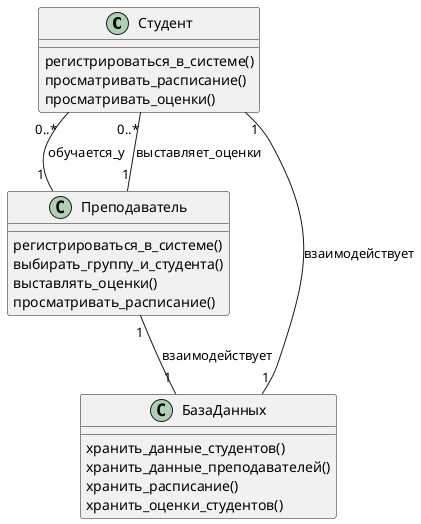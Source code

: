 @startuml f

class Студент {
  регистрироваться_в_системе()
  просматривать_расписание()
  просматривать_оценки()
}

class Преподаватель {
  регистрироваться_в_системе()
  выбирать_группу_и_студента()
  выставлять_оценки()
  просматривать_расписание()
}

class БазаДанных {
  хранить_данные_студентов()
  хранить_данные_преподавателей()
  хранить_расписание()
  хранить_оценки_студентов()
}

Студент "1" -- "1" БазаДанных : взаимодействует
Преподаватель "1" -- "1" БазаДанных : взаимодействует
Преподаватель "1" -- "0..*" Студент : выставляет_оценки
Студент "0..*" -- "1" Преподаватель : обучается_у

@enduml
